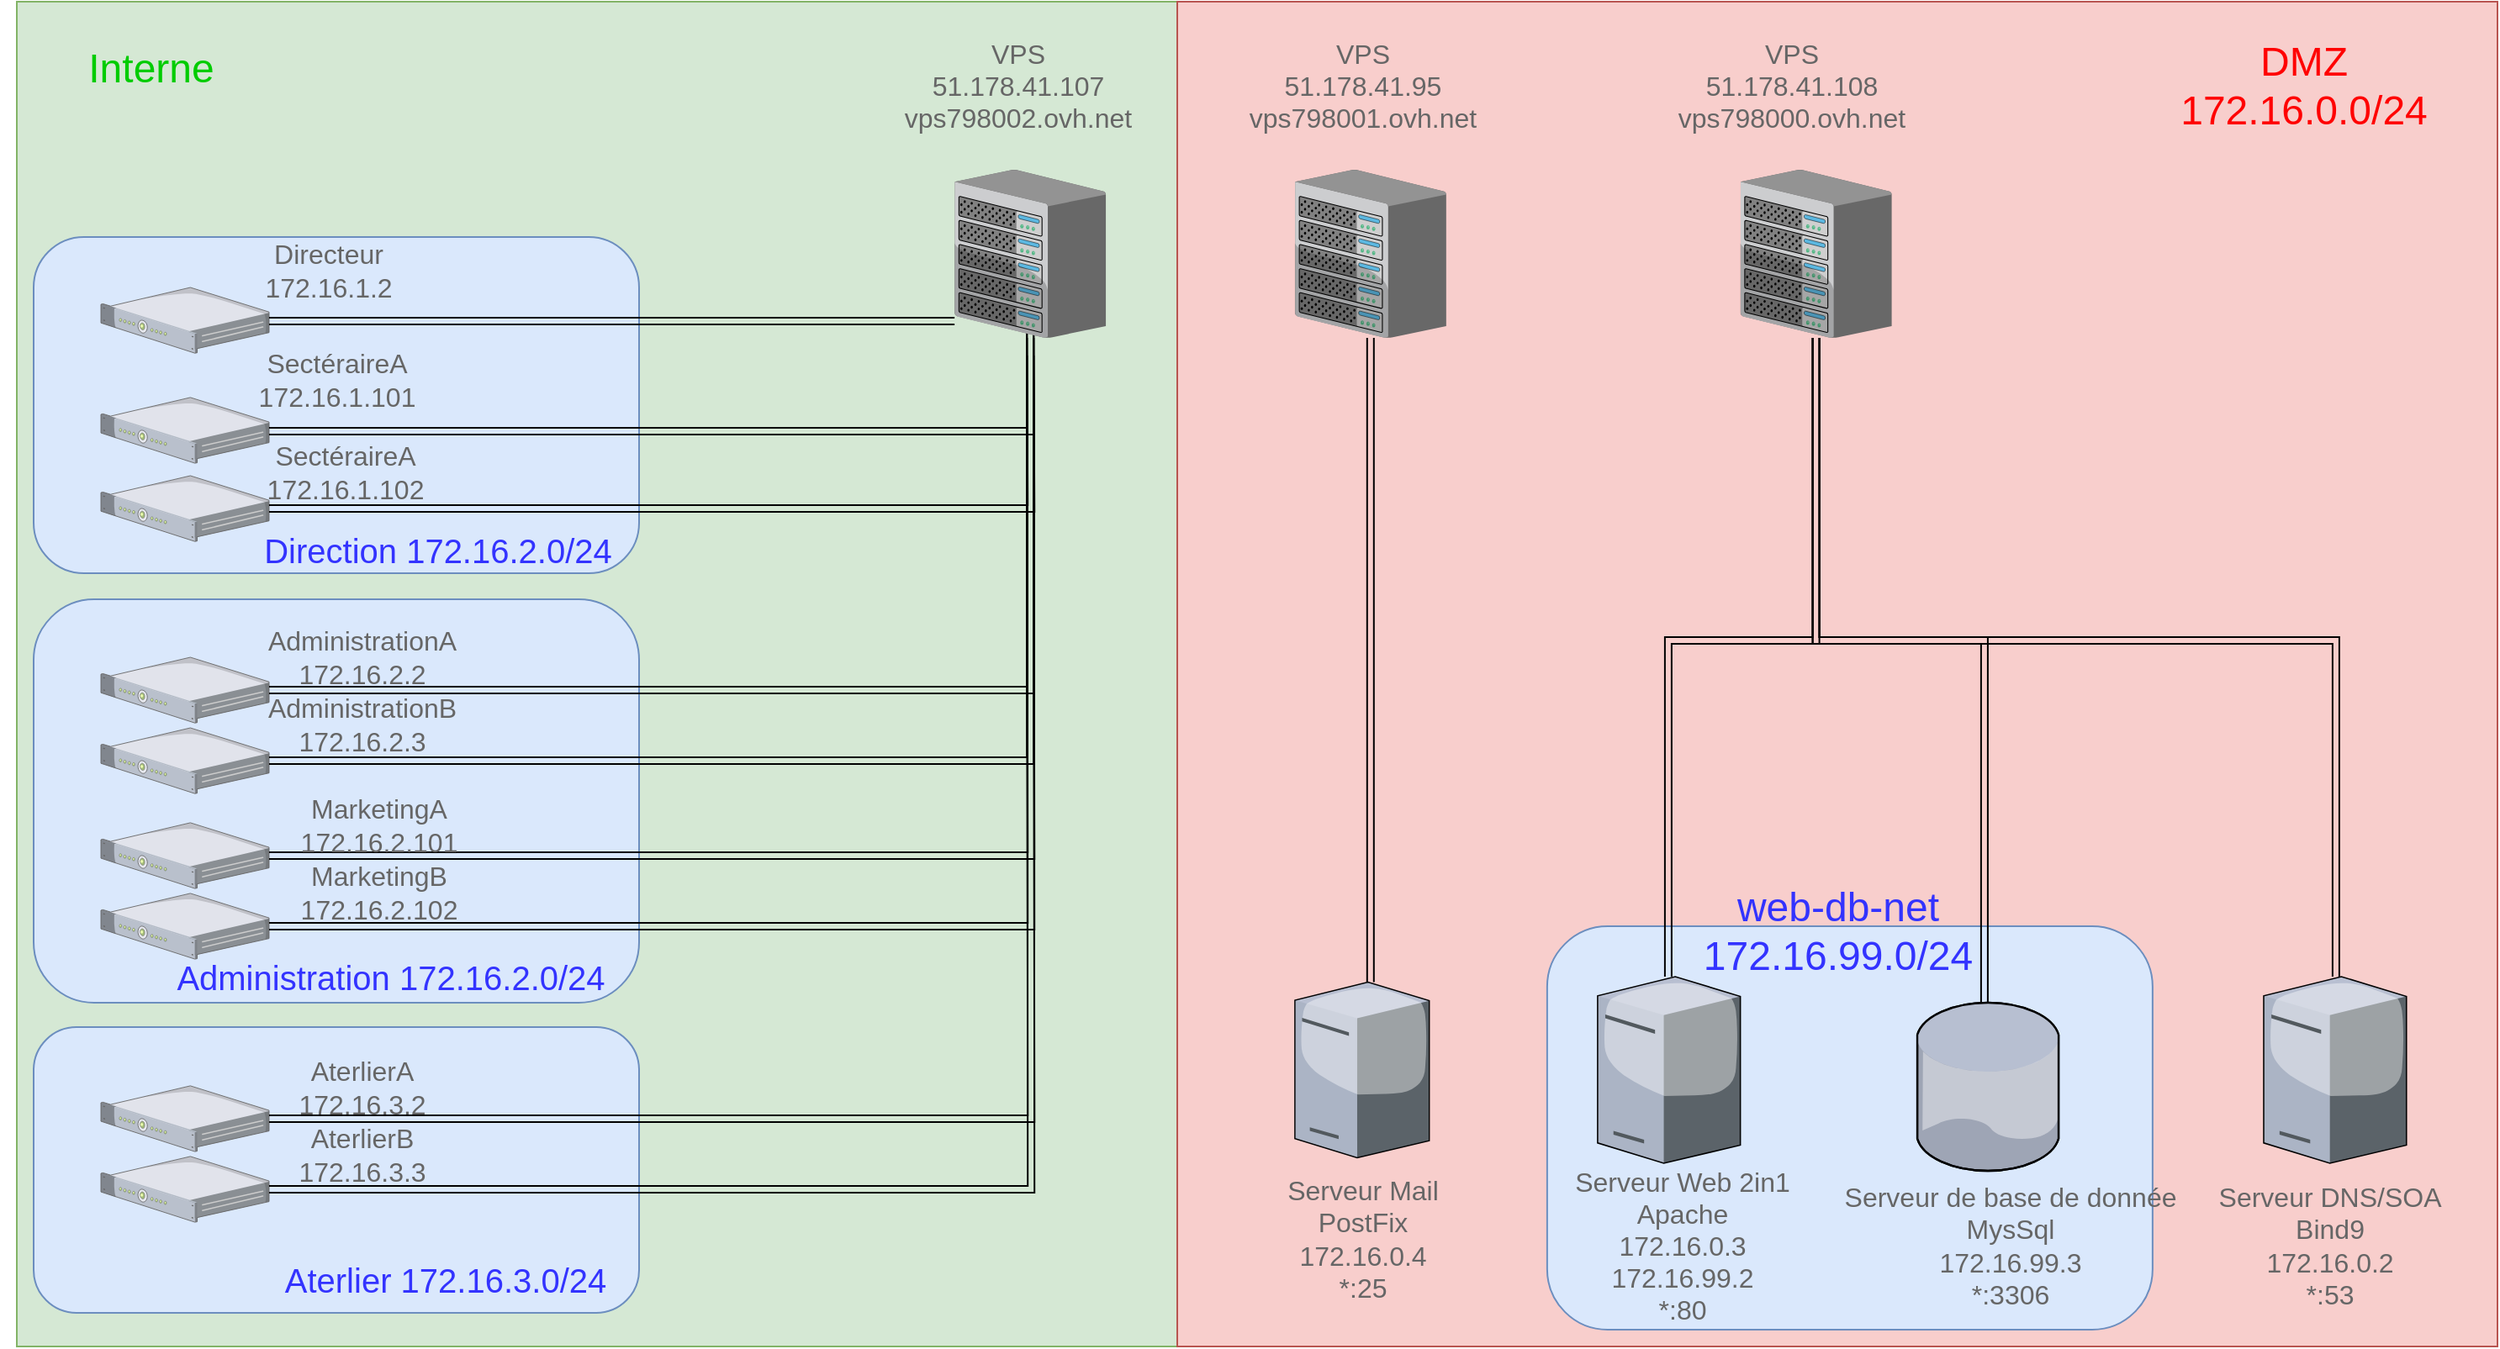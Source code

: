 <mxfile version="12.6.5" type="device"><diagram name="Page-1" id="e3a06f82-3646-2815-327d-82caf3d4e204"><mxGraphModel dx="1106" dy="849" grid="1" gridSize="10" guides="1" tooltips="1" connect="1" arrows="1" fold="1" page="1" pageScale="1.5" pageWidth="1169" pageHeight="826" background="none" math="0" shadow="0"><root><mxCell id="0" style=";html=1;"/><mxCell id="1" style=";html=1;" parent="0"/><mxCell id="TEE3TmaWvW52GE5gAnOC-2" value="" style="rounded=1;whiteSpace=wrap;html=1;arcSize=0;fillColor=#d5e8d4;strokeColor=#82b366;" parent="1" vertex="1"><mxGeometry x="220" y="100" width="690" height="800" as="geometry"/></mxCell><mxCell id="TEE3TmaWvW52GE5gAnOC-1" value="" style="rounded=1;whiteSpace=wrap;html=1;arcSize=0;fillColor=#f8cecc;strokeColor=#b85450;" parent="1" vertex="1"><mxGeometry x="910" y="100" width="785" height="800" as="geometry"/></mxCell><mxCell id="yzOCmv-NdBko5Yc-X_hZ-17" style="edgeStyle=orthogonalEdgeStyle;shape=link;rounded=0;orthogonalLoop=1;jettySize=auto;html=1;fontSize=16;" parent="1" source="CLFpHKBw1dhiwHM7FN5G-16" target="yzOCmv-NdBko5Yc-X_hZ-13" edge="1"><mxGeometry relative="1" as="geometry"><mxPoint x="1024.94" y="670.0" as="targetPoint"/><Array as="points"><mxPoint x="1024.94" y="590"/><mxPoint x="1024.94" y="590"/></Array></mxGeometry></mxCell><mxCell id="CLFpHKBw1dhiwHM7FN5G-16" value="" style="verticalLabelPosition=bottom;aspect=fixed;html=1;verticalAlign=top;strokeColor=#6881B3;align=center;outlineConnect=0;shape=mxgraph.citrix.chassis;fontFamily=Helvetica;fontSize=16;fontColor=#0066CC;strokeWidth=2;fillColor=#CCCCCC;" parent="1" vertex="1"><mxGeometry x="979.94" y="200" width="90" height="100" as="geometry"/></mxCell><mxCell id="CLFpHKBw1dhiwHM7FN5G-18" value="&lt;font style=&quot;font-size: 16px&quot; color=&quot;#666666&quot;&gt;VPS&lt;br&gt;&lt;/font&gt;&lt;span style=&quot;color: rgb(102 , 102 , 102)&quot;&gt;51.178.41.95&lt;br&gt;&lt;/span&gt;&lt;font color=&quot;#666666&quot;&gt;vps798001.ovh.net&lt;br&gt;&lt;/font&gt;" style="text;html=1;align=center;verticalAlign=middle;resizable=0;points=[];autosize=1;fontSize=16;" parent="1" vertex="1"><mxGeometry x="944.89" y="120" width="150" height="60" as="geometry"/></mxCell><mxCell id="CLFpHKBw1dhiwHM7FN5G-22" value="&lt;font style=&quot;font-size: 16px&quot; color=&quot;#666666&quot;&gt;Serveur DNS/SOA&lt;br style=&quot;font-size: 16px&quot;&gt;Bind9&lt;br&gt;&lt;/font&gt;&lt;span style=&quot;color: rgb(102 , 102 , 102)&quot;&gt;172.16.0.2&lt;/span&gt;&lt;font style=&quot;font-size: 16px&quot; color=&quot;#666666&quot;&gt;&lt;br style=&quot;font-size: 16px&quot;&gt;*:53&lt;br style=&quot;font-size: 16px&quot;&gt;&lt;/font&gt;" style="text;html=1;align=center;verticalAlign=middle;resizable=0;points=[];autosize=1;fontSize=16;" parent="1" vertex="1"><mxGeometry x="1520" y="800" width="150" height="80" as="geometry"/></mxCell><mxCell id="vzoKfwkpeCVidZB7eSGQ-4" style="edgeStyle=orthogonalEdgeStyle;rounded=0;orthogonalLoop=1;jettySize=auto;html=1;shape=link;" parent="1" source="yzOCmv-NdBko5Yc-X_hZ-2" target="yzOCmv-NdBko5Yc-X_hZ-12" edge="1"><mxGeometry relative="1" as="geometry"><Array as="points"><mxPoint x="1289.94" y="480"/><mxPoint x="1598.94" y="480"/></Array></mxGeometry></mxCell><mxCell id="yzOCmv-NdBko5Yc-X_hZ-2" value="" style="verticalLabelPosition=bottom;aspect=fixed;html=1;verticalAlign=top;strokeColor=#6881B3;align=center;outlineConnect=0;shape=mxgraph.citrix.chassis;fontFamily=Helvetica;fontSize=16;fontColor=#0066CC;strokeWidth=2;fillColor=#CCCCCC;" parent="1" vertex="1"><mxGeometry x="1244.82" y="200" width="90" height="100" as="geometry"/></mxCell><mxCell id="yzOCmv-NdBko5Yc-X_hZ-3" value="&lt;font color=&quot;#666666&quot;&gt;VPS&lt;br&gt;51.178.41.107&lt;br&gt;vps798002.ovh.net&lt;br&gt;&lt;/font&gt;" style="text;html=1;align=center;verticalAlign=middle;resizable=0;points=[];autosize=1;fontSize=16;" parent="1" vertex="1"><mxGeometry x="740" y="120" width="150" height="60" as="geometry"/></mxCell><mxCell id="yzOCmv-NdBko5Yc-X_hZ-4" value="&lt;font style=&quot;font-size: 16px&quot; color=&quot;#666666&quot;&gt;VPS&lt;br&gt;&lt;/font&gt;&lt;span style=&quot;color: rgb(102 , 102 , 102)&quot;&gt;51.178.41.108&lt;br&gt;&lt;/span&gt;&lt;font color=&quot;#666666&quot;&gt;vps798000.ovh.net&lt;br&gt;&lt;/font&gt;" style="text;html=1;align=center;verticalAlign=middle;resizable=0;points=[];autosize=1;fontSize=16;" parent="1" vertex="1"><mxGeometry x="1199.94" y="120" width="150" height="60" as="geometry"/></mxCell><mxCell id="yzOCmv-NdBko5Yc-X_hZ-12" value="" style="verticalLabelPosition=bottom;aspect=fixed;html=1;verticalAlign=top;strokeColor=none;align=center;outlineConnect=0;shape=mxgraph.citrix.tower_server;fontSize=16;" parent="1" vertex="1"><mxGeometry x="1556" y="680" width="84.88" height="111" as="geometry"/></mxCell><mxCell id="yzOCmv-NdBko5Yc-X_hZ-13" value="" style="verticalLabelPosition=bottom;aspect=fixed;html=1;verticalAlign=top;strokeColor=none;align=center;outlineConnect=0;shape=mxgraph.citrix.license_server;fontSize=16;" parent="1" vertex="1"><mxGeometry x="979.94" y="683.25" width="79.91" height="104.5" as="geometry"/></mxCell><mxCell id="yzOCmv-NdBko5Yc-X_hZ-14" value="&lt;font style=&quot;font-size: 16px&quot; color=&quot;#666666&quot;&gt;Serveur Mail&lt;br&gt;PostFix&lt;br&gt;172.16.0.4&lt;br style=&quot;font-size: 16px&quot;&gt;*:25&lt;br style=&quot;font-size: 16px&quot;&gt;&lt;/font&gt;" style="text;html=1;align=center;verticalAlign=middle;resizable=0;points=[];autosize=1;fontSize=16;" parent="1" vertex="1"><mxGeometry x="964.89" y="795.5" width="110" height="80" as="geometry"/></mxCell><mxCell id="TEE3TmaWvW52GE5gAnOC-3" value="&lt;font style=&quot;font-size: 24px&quot;&gt;Interne&lt;/font&gt;" style="text;html=1;strokeColor=none;fillColor=none;align=center;verticalAlign=middle;whiteSpace=wrap;rounded=0;fontColor=#00CC00;" parent="1" vertex="1"><mxGeometry x="210" y="110" width="180" height="60" as="geometry"/></mxCell><mxCell id="TEE3TmaWvW52GE5gAnOC-4" value="&lt;font style=&quot;font-size: 24px&quot;&gt;DMZ&lt;br&gt;172.16.0.0/24&lt;br&gt;&lt;/font&gt;" style="text;html=1;strokeColor=none;fillColor=none;align=center;verticalAlign=middle;whiteSpace=wrap;rounded=0;fontColor=#FF0000;" parent="1" vertex="1"><mxGeometry x="1490" y="120" width="180" height="60" as="geometry"/></mxCell><mxCell id="TEE3TmaWvW52GE5gAnOC-5" value="" style="rounded=1;whiteSpace=wrap;html=1;fillColor=#dae8fc;strokeColor=#6c8ebf;" parent="1" vertex="1"><mxGeometry x="1129.94" y="650" width="360" height="240" as="geometry"/></mxCell><mxCell id="CLFpHKBw1dhiwHM7FN5G-21" value="&lt;font style=&quot;font-size: 16px&quot; color=&quot;#666666&quot;&gt;Serveur Web 2in1&lt;br style=&quot;font-size: 16px&quot;&gt;Apache&lt;br&gt;&lt;/font&gt;&lt;span style=&quot;color: rgb(102 , 102 , 102)&quot;&gt;172.16.0.3&lt;br&gt;&lt;/span&gt;&lt;span style=&quot;color: rgb(102 , 102 , 102)&quot;&gt;172.16.99.2&lt;/span&gt;&lt;font style=&quot;font-size: 16px&quot; color=&quot;#666666&quot;&gt;&lt;br style=&quot;font-size: 16px&quot;&gt;*:80&lt;br style=&quot;font-size: 16px&quot;&gt;&lt;/font&gt;" style="text;html=1;align=center;verticalAlign=middle;resizable=0;points=[];autosize=1;fontSize=16;" parent="1" vertex="1"><mxGeometry x="1139.94" y="790" width="140" height="100" as="geometry"/></mxCell><mxCell id="yzOCmv-NdBko5Yc-X_hZ-9" value="" style="verticalLabelPosition=bottom;aspect=fixed;html=1;verticalAlign=top;strokeColor=none;align=center;outlineConnect=0;shape=mxgraph.citrix.license_server;fontSize=16;" parent="1" vertex="1"><mxGeometry x="1159.94" y="680" width="84.88" height="111" as="geometry"/></mxCell><mxCell id="vzoKfwkpeCVidZB7eSGQ-1" value="&lt;font style=&quot;font-size: 16px&quot; color=&quot;#666666&quot;&gt;Serveur de base de donnée&lt;br style=&quot;font-size: 16px&quot;&gt;MysSql&lt;br&gt;&lt;/font&gt;&lt;span style=&quot;color: rgb(102 , 102 , 102)&quot;&gt;172.16.99.3&lt;/span&gt;&lt;font style=&quot;font-size: 16px&quot; color=&quot;#666666&quot;&gt;&lt;br style=&quot;font-size: 16px&quot;&gt;*:3306&lt;br style=&quot;font-size: 16px&quot;&gt;&lt;/font&gt;" style="text;html=1;align=center;verticalAlign=middle;resizable=0;points=[];autosize=1;fontSize=16;" parent="1" vertex="1"><mxGeometry x="1299.94" y="800" width="210" height="80" as="geometry"/></mxCell><mxCell id="vzoKfwkpeCVidZB7eSGQ-2" value="" style="verticalLabelPosition=bottom;aspect=fixed;html=1;verticalAlign=top;strokeColor=none;align=center;outlineConnect=0;shape=mxgraph.citrix.database;fontSize=16;" parent="1" vertex="1"><mxGeometry x="1349.94" y="695.5" width="85" height="100" as="geometry"/></mxCell><mxCell id="yzOCmv-NdBko5Yc-X_hZ-20" style="edgeStyle=orthogonalEdgeStyle;shape=link;rounded=0;orthogonalLoop=1;jettySize=auto;html=1;fontSize=16;" parent="1" source="yzOCmv-NdBko5Yc-X_hZ-2" target="yzOCmv-NdBko5Yc-X_hZ-9" edge="1"><mxGeometry relative="1" as="geometry"><Array as="points"><mxPoint x="1289.94" y="480"/><mxPoint x="1201.94" y="480"/></Array></mxGeometry></mxCell><mxCell id="vzoKfwkpeCVidZB7eSGQ-5" style="edgeStyle=orthogonalEdgeStyle;shape=link;rounded=0;orthogonalLoop=1;jettySize=auto;html=1;" parent="1" source="yzOCmv-NdBko5Yc-X_hZ-2" target="vzoKfwkpeCVidZB7eSGQ-2" edge="1"><mxGeometry relative="1" as="geometry"><Array as="points"><mxPoint x="1289.94" y="480"/><mxPoint x="1389.94" y="480"/></Array></mxGeometry></mxCell><mxCell id="TEE3TmaWvW52GE5gAnOC-7" value="&lt;font style=&quot;font-size: 24px&quot;&gt;web-db-net&lt;br&gt;172.16.99.0/24&lt;br&gt;&lt;/font&gt;" style="text;html=1;strokeColor=none;fillColor=none;align=center;verticalAlign=middle;whiteSpace=wrap;rounded=0;fontColor=#3333FF;" parent="1" vertex="1"><mxGeometry x="1212.5" y="623.25" width="180" height="60" as="geometry"/></mxCell><mxCell id="YLGUEYk7LmBmR54ZuuA3-11" value="" style="rounded=1;whiteSpace=wrap;html=1;fillColor=#dae8fc;strokeColor=#6c8ebf;" parent="1" vertex="1"><mxGeometry x="230" y="455.5" width="360" height="240" as="geometry"/></mxCell><mxCell id="YLGUEYk7LmBmR54ZuuA3-4" value="" style="verticalLabelPosition=bottom;aspect=fixed;html=1;verticalAlign=top;strokeColor=none;align=center;outlineConnect=0;shape=mxgraph.citrix.1u_2u_server;" parent="1" vertex="1"><mxGeometry x="270" y="630.45" width="100" height="39.1" as="geometry"/></mxCell><mxCell id="YLGUEYk7LmBmR54ZuuA3-5" value="" style="verticalLabelPosition=bottom;aspect=fixed;html=1;verticalAlign=top;strokeColor=none;align=center;outlineConnect=0;shape=mxgraph.citrix.1u_2u_server;" parent="1" vertex="1"><mxGeometry x="270" y="588.45" width="100" height="39.1" as="geometry"/></mxCell><mxCell id="YLGUEYk7LmBmR54ZuuA3-6" value="" style="verticalLabelPosition=bottom;aspect=fixed;html=1;verticalAlign=top;strokeColor=none;align=center;outlineConnect=0;shape=mxgraph.citrix.1u_2u_server;" parent="1" vertex="1"><mxGeometry x="270" y="532" width="100" height="39.1" as="geometry"/></mxCell><mxCell id="YLGUEYk7LmBmR54ZuuA3-7" value="" style="verticalLabelPosition=bottom;aspect=fixed;html=1;verticalAlign=top;strokeColor=none;align=center;outlineConnect=0;shape=mxgraph.citrix.1u_2u_server;" parent="1" vertex="1"><mxGeometry x="270" y="490" width="100" height="39.1" as="geometry"/></mxCell><mxCell id="YLGUEYk7LmBmR54ZuuA3-12" value="" style="rounded=1;whiteSpace=wrap;html=1;fillColor=#dae8fc;strokeColor=#6c8ebf;" parent="1" vertex="1"><mxGeometry x="230" y="240" width="360" height="200" as="geometry"/></mxCell><mxCell id="YLGUEYk7LmBmR54ZuuA3-8" value="" style="verticalLabelPosition=bottom;aspect=fixed;html=1;verticalAlign=top;strokeColor=none;align=center;outlineConnect=0;shape=mxgraph.citrix.1u_2u_server;" parent="1" vertex="1"><mxGeometry x="270" y="382" width="100" height="39.1" as="geometry"/></mxCell><mxCell id="YLGUEYk7LmBmR54ZuuA3-9" value="" style="verticalLabelPosition=bottom;aspect=fixed;html=1;verticalAlign=top;strokeColor=none;align=center;outlineConnect=0;shape=mxgraph.citrix.1u_2u_server;" parent="1" vertex="1"><mxGeometry x="270" y="335.45" width="100" height="39.1" as="geometry"/></mxCell><mxCell id="YLGUEYk7LmBmR54ZuuA3-10" value="" style="verticalLabelPosition=bottom;aspect=fixed;html=1;verticalAlign=top;strokeColor=none;align=center;outlineConnect=0;shape=mxgraph.citrix.1u_2u_server;" parent="1" vertex="1"><mxGeometry x="270" y="270" width="100" height="39.1" as="geometry"/></mxCell><mxCell id="YLGUEYk7LmBmR54ZuuA3-13" value="" style="rounded=1;whiteSpace=wrap;html=1;fillColor=#dae8fc;strokeColor=#6c8ebf;" parent="1" vertex="1"><mxGeometry x="230" y="710" width="360" height="170" as="geometry"/></mxCell><mxCell id="YLGUEYk7LmBmR54ZuuA3-1" value="" style="verticalLabelPosition=bottom;aspect=fixed;html=1;verticalAlign=top;strokeColor=none;align=center;outlineConnect=0;shape=mxgraph.citrix.1u_2u_server;" parent="1" vertex="1"><mxGeometry x="270" y="786.95" width="100" height="39.1" as="geometry"/></mxCell><mxCell id="YLGUEYk7LmBmR54ZuuA3-2" value="" style="verticalLabelPosition=bottom;aspect=fixed;html=1;verticalAlign=top;strokeColor=none;align=center;outlineConnect=0;shape=mxgraph.citrix.1u_2u_server;" parent="1" vertex="1"><mxGeometry x="270" y="744.95" width="100" height="39.1" as="geometry"/></mxCell><mxCell id="YLGUEYk7LmBmR54ZuuA3-16" style="edgeStyle=orthogonalEdgeStyle;rounded=0;orthogonalLoop=1;jettySize=auto;html=1;shape=link;" parent="1" target="YLGUEYk7LmBmR54ZuuA3-10" edge="1"><mxGeometry relative="1" as="geometry"><mxPoint x="777.56" y="290" as="sourcePoint"/><Array as="points"><mxPoint x="680" y="290"/><mxPoint x="680" y="290"/></Array></mxGeometry></mxCell><mxCell id="YLGUEYk7LmBmR54ZuuA3-17" style="edgeStyle=orthogonalEdgeStyle;rounded=0;orthogonalLoop=1;jettySize=auto;html=1;shape=link;" parent="1" target="YLGUEYk7LmBmR54ZuuA3-9" edge="1"><mxGeometry relative="1" as="geometry"><mxPoint x="822.6" y="285.45" as="sourcePoint"/><Array as="points"><mxPoint x="823" y="355.45"/></Array></mxGeometry></mxCell><mxCell id="YLGUEYk7LmBmR54ZuuA3-22" style="edgeStyle=orthogonalEdgeStyle;rounded=0;orthogonalLoop=1;jettySize=auto;html=1;shape=link;" parent="1" source="YLGUEYk7LmBmR54ZuuA3-4" edge="1"><mxGeometry relative="1" as="geometry"><mxPoint x="822.6" y="310.45" as="targetPoint"/></mxGeometry></mxCell><mxCell id="YLGUEYk7LmBmR54ZuuA3-21" style="edgeStyle=orthogonalEdgeStyle;rounded=0;orthogonalLoop=1;jettySize=auto;html=1;shape=link;" parent="1" source="YLGUEYk7LmBmR54ZuuA3-5" edge="1"><mxGeometry relative="1" as="geometry"><mxPoint x="822.6" y="310.45" as="targetPoint"/></mxGeometry></mxCell><mxCell id="YLGUEYk7LmBmR54ZuuA3-20" style="edgeStyle=orthogonalEdgeStyle;rounded=0;orthogonalLoop=1;jettySize=auto;html=1;shape=link;" parent="1" source="YLGUEYk7LmBmR54ZuuA3-6" target="yzOCmv-NdBko5Yc-X_hZ-1" edge="1"><mxGeometry relative="1" as="geometry"/></mxCell><mxCell id="YLGUEYk7LmBmR54ZuuA3-19" style="edgeStyle=orthogonalEdgeStyle;rounded=0;orthogonalLoop=1;jettySize=auto;html=1;shape=link;" parent="1" source="YLGUEYk7LmBmR54ZuuA3-7" target="yzOCmv-NdBko5Yc-X_hZ-1" edge="1"><mxGeometry relative="1" as="geometry"/></mxCell><mxCell id="YLGUEYk7LmBmR54ZuuA3-18" style="edgeStyle=orthogonalEdgeStyle;rounded=0;orthogonalLoop=1;jettySize=auto;html=1;shape=link;" parent="1" source="YLGUEYk7LmBmR54ZuuA3-8" edge="1"><mxGeometry relative="1" as="geometry"><mxPoint x="822.6" y="290" as="targetPoint"/></mxGeometry></mxCell><mxCell id="YLGUEYk7LmBmR54ZuuA3-24" style="edgeStyle=orthogonalEdgeStyle;rounded=0;orthogonalLoop=1;jettySize=auto;html=1;shape=link;" parent="1" source="YLGUEYk7LmBmR54ZuuA3-1" edge="1"><mxGeometry relative="1" as="geometry"><mxPoint x="822.6" y="324.95" as="targetPoint"/></mxGeometry></mxCell><mxCell id="YLGUEYk7LmBmR54ZuuA3-23" style="edgeStyle=orthogonalEdgeStyle;rounded=0;orthogonalLoop=1;jettySize=auto;html=1;shape=link;" parent="1" source="YLGUEYk7LmBmR54ZuuA3-2" edge="1"><mxGeometry relative="1" as="geometry"><mxPoint x="822.6" y="324.95" as="targetPoint"/></mxGeometry></mxCell><mxCell id="YLGUEYk7LmBmR54ZuuA3-25" value="&lt;font style=&quot;font-size: 16px&quot; color=&quot;#666666&quot;&gt;Directeur&lt;br&gt;172.16.1.2&lt;br style=&quot;font-size: 16px&quot;&gt;&lt;/font&gt;" style="text;html=1;align=center;verticalAlign=middle;resizable=0;points=[];autosize=1;fontSize=16;" parent="1" vertex="1"><mxGeometry x="360" y="240" width="90" height="40" as="geometry"/></mxCell><mxCell id="YLGUEYk7LmBmR54ZuuA3-26" value="&lt;font style=&quot;font-size: 16px&quot; color=&quot;#666666&quot;&gt;SectéraireA&lt;br&gt;172.16.1.101&lt;br style=&quot;font-size: 16px&quot;&gt;&lt;/font&gt;" style="text;html=1;align=center;verticalAlign=middle;resizable=0;points=[];autosize=1;fontSize=16;" parent="1" vertex="1"><mxGeometry x="355" y="305.45" width="110" height="40" as="geometry"/></mxCell><mxCell id="YLGUEYk7LmBmR54ZuuA3-27" value="&lt;font style=&quot;font-size: 16px&quot; color=&quot;#666666&quot;&gt;SectéraireA&lt;br&gt;172.16.1.102&lt;br style=&quot;font-size: 16px&quot;&gt;&lt;/font&gt;" style="text;html=1;align=center;verticalAlign=middle;resizable=0;points=[];autosize=1;fontSize=16;" parent="1" vertex="1"><mxGeometry x="360" y="360" width="110" height="40" as="geometry"/></mxCell><mxCell id="YLGUEYk7LmBmR54ZuuA3-28" value="&lt;font style=&quot;font-size: 16px&quot; color=&quot;#666666&quot;&gt;AdministrationA&lt;br&gt;172.16.2.2&lt;br style=&quot;font-size: 16px&quot;&gt;&lt;/font&gt;" style="text;html=1;align=center;verticalAlign=middle;resizable=0;points=[];autosize=1;fontSize=16;" parent="1" vertex="1"><mxGeometry x="360" y="470" width="130" height="40" as="geometry"/></mxCell><mxCell id="YLGUEYk7LmBmR54ZuuA3-29" value="&lt;font style=&quot;font-size: 16px&quot; color=&quot;#666666&quot;&gt;AdministrationB&lt;br&gt;172.16.2.3&lt;br style=&quot;font-size: 16px&quot;&gt;&lt;/font&gt;" style="text;html=1;align=center;verticalAlign=middle;resizable=0;points=[];autosize=1;fontSize=16;" parent="1" vertex="1"><mxGeometry x="360" y="510" width="130" height="40" as="geometry"/></mxCell><mxCell id="YLGUEYk7LmBmR54ZuuA3-30" value="&lt;font style=&quot;font-size: 16px&quot; color=&quot;#666666&quot;&gt;MarketingA&lt;br&gt;172.16.2.101&lt;br style=&quot;font-size: 16px&quot;&gt;&lt;/font&gt;" style="text;html=1;align=center;verticalAlign=middle;resizable=0;points=[];autosize=1;fontSize=16;" parent="1" vertex="1"><mxGeometry x="380" y="570" width="110" height="40" as="geometry"/></mxCell><mxCell id="YLGUEYk7LmBmR54ZuuA3-31" value="&lt;font style=&quot;font-size: 16px&quot; color=&quot;#666666&quot;&gt;MarketingB&lt;br&gt;172.16.2.102&lt;br style=&quot;font-size: 16px&quot;&gt;&lt;/font&gt;" style="text;html=1;align=center;verticalAlign=middle;resizable=0;points=[];autosize=1;fontSize=16;" parent="1" vertex="1"><mxGeometry x="380" y="610" width="110" height="40" as="geometry"/></mxCell><mxCell id="YLGUEYk7LmBmR54ZuuA3-32" value="&lt;font style=&quot;font-size: 16px&quot; color=&quot;#666666&quot;&gt;AterlierA&lt;br&gt;172.16.3.2&lt;br style=&quot;font-size: 16px&quot;&gt;&lt;/font&gt;" style="text;html=1;align=center;verticalAlign=middle;resizable=0;points=[];autosize=1;fontSize=16;" parent="1" vertex="1"><mxGeometry x="380" y="725.5" width="90" height="40" as="geometry"/></mxCell><mxCell id="YLGUEYk7LmBmR54ZuuA3-34" value="&lt;font style=&quot;font-size: 16px&quot; color=&quot;#666666&quot;&gt;AterlierB&lt;br&gt;172.16.3.3&lt;br style=&quot;font-size: 16px&quot;&gt;&lt;/font&gt;" style="text;html=1;align=center;verticalAlign=middle;resizable=0;points=[];autosize=1;fontSize=16;" parent="1" vertex="1"><mxGeometry x="380" y="765.5" width="90" height="40" as="geometry"/></mxCell><mxCell id="YLGUEYk7LmBmR54ZuuA3-35" value="&lt;font style=&quot;font-size: 20px&quot;&gt;Aterlier 172.16.3.0/24&lt;/font&gt;" style="text;html=1;strokeColor=none;fillColor=none;align=center;verticalAlign=middle;whiteSpace=wrap;rounded=0;fontColor=#3333FF;" parent="1" vertex="1"><mxGeometry x="360" y="830" width="230" height="60" as="geometry"/></mxCell><mxCell id="YLGUEYk7LmBmR54ZuuA3-36" value="&lt;font style=&quot;font-size: 20px&quot;&gt;Administration 172.16.2.0/24&lt;/font&gt;" style="text;html=1;strokeColor=none;fillColor=none;align=center;verticalAlign=middle;whiteSpace=wrap;rounded=0;fontColor=#3333FF;" parent="1" vertex="1"><mxGeometry x="300" y="650" width="285" height="60" as="geometry"/></mxCell><mxCell id="YLGUEYk7LmBmR54ZuuA3-37" value="&lt;font style=&quot;font-size: 20px&quot;&gt;Direction 172.16.2.0/24&lt;/font&gt;" style="text;html=1;strokeColor=none;fillColor=none;align=center;verticalAlign=middle;whiteSpace=wrap;rounded=0;fontColor=#3333FF;" parent="1" vertex="1"><mxGeometry x="327.5" y="395.5" width="285" height="60" as="geometry"/></mxCell><mxCell id="yzOCmv-NdBko5Yc-X_hZ-1" value="" style="verticalLabelPosition=bottom;aspect=fixed;html=1;verticalAlign=top;strokeColor=#6881B3;align=center;outlineConnect=0;shape=mxgraph.citrix.chassis;fontFamily=Helvetica;fontSize=16;fontColor=#0066CC;strokeWidth=2;fillColor=#CCCCCC;" parent="1" vertex="1"><mxGeometry x="777.56" y="200" width="90" height="100" as="geometry"/></mxCell></root></mxGraphModel></diagram></mxfile>